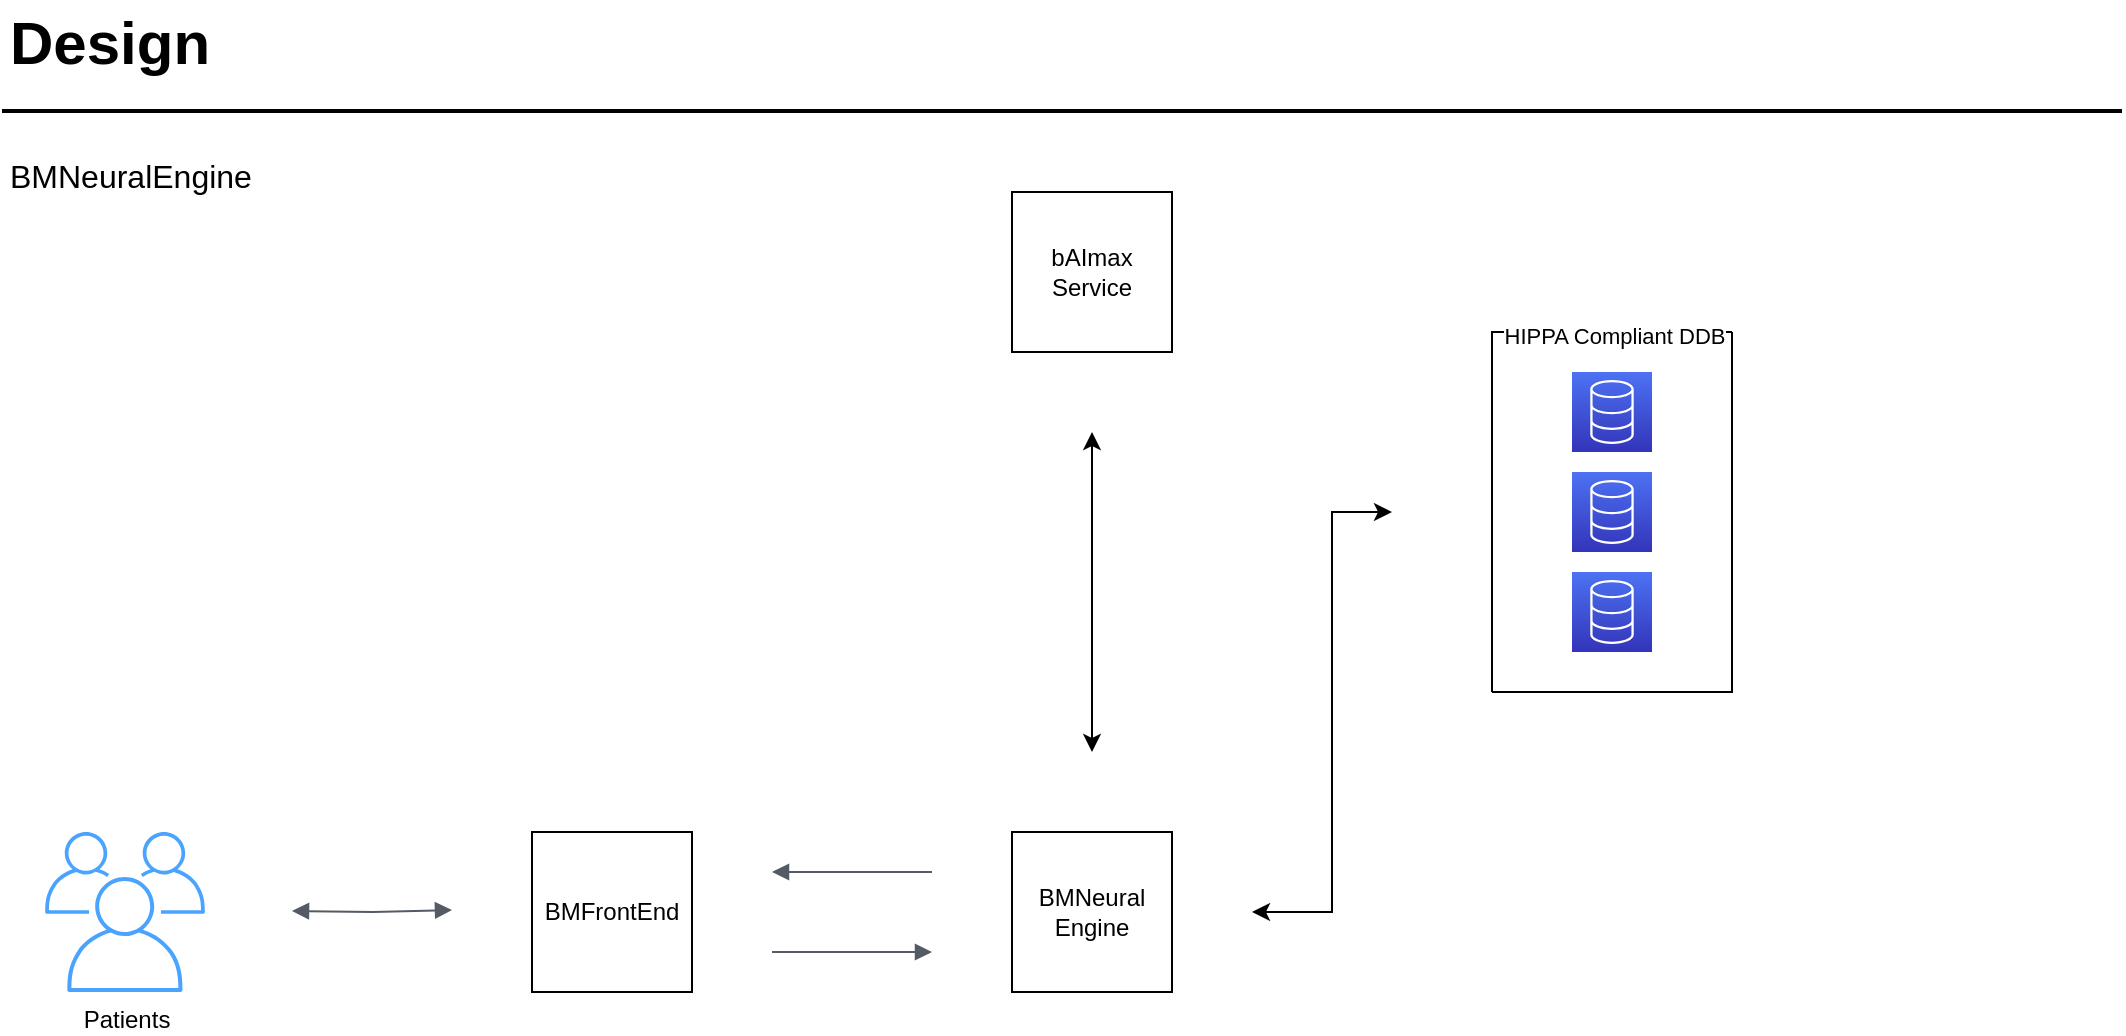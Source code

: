 <mxfile version="21.6.2" type="github">
  <diagram id="Ht1M8jgEwFfnCIfOTk4-" name="Page-1">
    <mxGraphModel dx="759" dy="609" grid="1" gridSize="10" guides="1" tooltips="1" connect="1" arrows="1" fold="1" page="1" pageScale="1" pageWidth="1169" pageHeight="827" math="0" shadow="0">
      <root>
        <mxCell id="0" />
        <mxCell id="1" parent="0" />
        <mxCell id="-QjtrjUzRDEMRZ5MF8oH-47" value="Design" style="text;html=1;resizable=0;points=[];autosize=1;align=left;verticalAlign=top;spacingTop=-4;fontSize=30;fontStyle=1" parent="1" vertex="1">
          <mxGeometry x="56.5" y="64.5" width="120" height="40" as="geometry" />
        </mxCell>
        <mxCell id="-QjtrjUzRDEMRZ5MF8oH-48" value="BMNeuralEngine" style="text;html=1;resizable=0;points=[];autosize=1;align=left;verticalAlign=top;spacingTop=-4;fontSize=16;" parent="1" vertex="1">
          <mxGeometry x="56.5" y="140" width="150" height="30" as="geometry" />
        </mxCell>
        <mxCell id="SCVMTBWpLvtzJIhz15lM-1" value="" style="line;strokeWidth=2;html=1;fontSize=14;" parent="1" vertex="1">
          <mxGeometry x="55" y="114.5" width="1060" height="10" as="geometry" />
        </mxCell>
        <mxCell id="yi5IQHzXZ_Cj7ResqcAe-1" value="Patients" style="sketch=0;outlineConnect=0;dashed=0;verticalLabelPosition=bottom;verticalAlign=top;align=center;html=1;fontSize=12;fontStyle=0;aspect=fixed;shape=mxgraph.aws4.illustration_users;pointerEvents=1;fillColor=#4AA4FF;" vertex="1" parent="1">
          <mxGeometry x="76.5" y="480" width="80" height="80" as="geometry" />
        </mxCell>
        <mxCell id="yi5IQHzXZ_Cj7ResqcAe-4" value="" style="edgeStyle=orthogonalEdgeStyle;html=1;endArrow=block;elbow=vertical;startArrow=block;startFill=1;endFill=1;strokeColor=#545B64;rounded=0;" edge="1" parent="1">
          <mxGeometry width="100" relative="1" as="geometry">
            <mxPoint x="200" y="519.47" as="sourcePoint" />
            <mxPoint x="280" y="519" as="targetPoint" />
          </mxGeometry>
        </mxCell>
        <mxCell id="yi5IQHzXZ_Cj7ResqcAe-5" value="BMFrontEnd" style="whiteSpace=wrap;html=1;aspect=fixed;" vertex="1" parent="1">
          <mxGeometry x="320" y="480" width="80" height="80" as="geometry" />
        </mxCell>
        <mxCell id="yi5IQHzXZ_Cj7ResqcAe-7" value="" style="edgeStyle=orthogonalEdgeStyle;html=1;endArrow=block;elbow=vertical;startArrow=none;endFill=1;strokeColor=#545B64;rounded=0;" edge="1" parent="1">
          <mxGeometry width="100" relative="1" as="geometry">
            <mxPoint x="440" y="540" as="sourcePoint" />
            <mxPoint x="520" y="540" as="targetPoint" />
          </mxGeometry>
        </mxCell>
        <mxCell id="yi5IQHzXZ_Cj7ResqcAe-8" value="BMNeural Engine" style="whiteSpace=wrap;html=1;aspect=fixed;" vertex="1" parent="1">
          <mxGeometry x="560" y="480" width="80" height="80" as="geometry" />
        </mxCell>
        <mxCell id="yi5IQHzXZ_Cj7ResqcAe-9" value="" style="edgeStyle=orthogonalEdgeStyle;html=1;endArrow=none;elbow=vertical;startArrow=block;startFill=1;strokeColor=#545B64;rounded=0;" edge="1" parent="1">
          <mxGeometry width="100" relative="1" as="geometry">
            <mxPoint x="440" y="500" as="sourcePoint" />
            <mxPoint x="520" y="500" as="targetPoint" />
            <Array as="points">
              <mxPoint x="460" y="500" />
              <mxPoint x="460" y="500" />
            </Array>
          </mxGeometry>
        </mxCell>
        <mxCell id="yi5IQHzXZ_Cj7ResqcAe-15" value="" style="sketch=0;points=[[0,0,0],[0.25,0,0],[0.5,0,0],[0.75,0,0],[1,0,0],[0,1,0],[0.25,1,0],[0.5,1,0],[0.75,1,0],[1,1,0],[0,0.25,0],[0,0.5,0],[0,0.75,0],[1,0.25,0],[1,0.5,0],[1,0.75,0]];outlineConnect=0;fontColor=#232F3E;gradientColor=#4D72F3;gradientDirection=north;fillColor=#3334B9;strokeColor=#ffffff;dashed=0;verticalLabelPosition=bottom;verticalAlign=top;align=center;html=1;fontSize=12;fontStyle=0;aspect=fixed;shape=mxgraph.aws4.resourceIcon;resIcon=mxgraph.aws4.database;" vertex="1" parent="1">
          <mxGeometry x="840" y="250" width="40" height="40" as="geometry" />
        </mxCell>
        <mxCell id="yi5IQHzXZ_Cj7ResqcAe-16" value="" style="sketch=0;points=[[0,0,0],[0.25,0,0],[0.5,0,0],[0.75,0,0],[1,0,0],[0,1,0],[0.25,1,0],[0.5,1,0],[0.75,1,0],[1,1,0],[0,0.25,0],[0,0.5,0],[0,0.75,0],[1,0.25,0],[1,0.5,0],[1,0.75,0]];outlineConnect=0;fontColor=#232F3E;gradientColor=#4D72F3;gradientDirection=north;fillColor=#3334B9;strokeColor=#ffffff;dashed=0;verticalLabelPosition=bottom;verticalAlign=top;align=center;html=1;fontSize=12;fontStyle=0;aspect=fixed;shape=mxgraph.aws4.resourceIcon;resIcon=mxgraph.aws4.database;" vertex="1" parent="1">
          <mxGeometry x="840" y="300" width="40" height="40" as="geometry" />
        </mxCell>
        <mxCell id="yi5IQHzXZ_Cj7ResqcAe-17" value="" style="sketch=0;points=[[0,0,0],[0.25,0,0],[0.5,0,0],[0.75,0,0],[1,0,0],[0,1,0],[0.25,1,0],[0.5,1,0],[0.75,1,0],[1,1,0],[0,0.25,0],[0,0.5,0],[0,0.75,0],[1,0.25,0],[1,0.5,0],[1,0.75,0]];outlineConnect=0;fontColor=#232F3E;gradientColor=#4D72F3;gradientDirection=north;fillColor=#3334B9;strokeColor=#ffffff;dashed=0;verticalLabelPosition=bottom;verticalAlign=top;align=center;html=1;fontSize=12;fontStyle=0;aspect=fixed;shape=mxgraph.aws4.resourceIcon;resIcon=mxgraph.aws4.database;" vertex="1" parent="1">
          <mxGeometry x="840" y="350" width="40" height="40" as="geometry" />
        </mxCell>
        <mxCell id="yi5IQHzXZ_Cj7ResqcAe-19" value="" style="endArrow=none;html=1;rounded=0;" edge="1" parent="1">
          <mxGeometry width="50" height="50" relative="1" as="geometry">
            <mxPoint x="800" y="410" as="sourcePoint" />
            <mxPoint x="920" y="230" as="targetPoint" />
            <Array as="points">
              <mxPoint x="920" y="410" />
            </Array>
          </mxGeometry>
        </mxCell>
        <mxCell id="yi5IQHzXZ_Cj7ResqcAe-21" value="" style="endArrow=none;html=1;rounded=0;" edge="1" parent="1">
          <mxGeometry width="50" height="50" relative="1" as="geometry">
            <mxPoint x="800" y="410" as="sourcePoint" />
            <mxPoint x="920" y="230" as="targetPoint" />
            <Array as="points">
              <mxPoint x="800" y="230" />
            </Array>
          </mxGeometry>
        </mxCell>
        <mxCell id="yi5IQHzXZ_Cj7ResqcAe-22" value="HIPPA Compliant DDB" style="edgeLabel;html=1;align=center;verticalAlign=middle;resizable=0;points=[];" vertex="1" connectable="0" parent="yi5IQHzXZ_Cj7ResqcAe-21">
          <mxGeometry x="0.617" y="-2" relative="1" as="geometry">
            <mxPoint x="-2" as="offset" />
          </mxGeometry>
        </mxCell>
        <mxCell id="yi5IQHzXZ_Cj7ResqcAe-24" value="" style="endArrow=classic;startArrow=classic;html=1;rounded=0;" edge="1" parent="1">
          <mxGeometry width="50" height="50" relative="1" as="geometry">
            <mxPoint x="680" y="520" as="sourcePoint" />
            <mxPoint x="750" y="320" as="targetPoint" />
            <Array as="points">
              <mxPoint x="720" y="520" />
              <mxPoint x="720" y="320" />
            </Array>
          </mxGeometry>
        </mxCell>
        <mxCell id="yi5IQHzXZ_Cj7ResqcAe-25" value="" style="endArrow=classic;startArrow=classic;html=1;rounded=0;" edge="1" parent="1">
          <mxGeometry width="50" height="50" relative="1" as="geometry">
            <mxPoint x="600" y="440" as="sourcePoint" />
            <mxPoint x="600" y="280" as="targetPoint" />
            <Array as="points">
              <mxPoint x="600" y="360" />
            </Array>
          </mxGeometry>
        </mxCell>
        <mxCell id="yi5IQHzXZ_Cj7ResqcAe-26" value="&lt;div&gt;bAImax&lt;/div&gt;&lt;div&gt;Service&lt;/div&gt;" style="whiteSpace=wrap;html=1;aspect=fixed;" vertex="1" parent="1">
          <mxGeometry x="560" y="160" width="80" height="80" as="geometry" />
        </mxCell>
      </root>
    </mxGraphModel>
  </diagram>
</mxfile>
